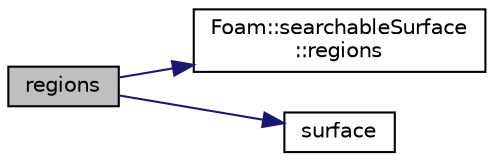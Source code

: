 digraph "regions"
{
  bgcolor="transparent";
  edge [fontname="Helvetica",fontsize="10",labelfontname="Helvetica",labelfontsize="10"];
  node [fontname="Helvetica",fontsize="10",shape=record];
  rankdir="LR";
  Node352 [label="regions",height=0.2,width=0.4,color="black", fillcolor="grey75", style="filled", fontcolor="black"];
  Node352 -> Node353 [color="midnightblue",fontsize="10",style="solid",fontname="Helvetica"];
  Node353 [label="Foam::searchableSurface\l::regions",height=0.2,width=0.4,color="black",URL="$a26369.html#a7ebf756bf55e688f61fab68366c6c950",tooltip="Names of regions. "];
  Node352 -> Node354 [color="midnightblue",fontsize="10",style="solid",fontname="Helvetica"];
  Node354 [label="surface",height=0.2,width=0.4,color="black",URL="$a26389.html#a98530557a54cd0deaf0f9b36a57ab181"];
}
